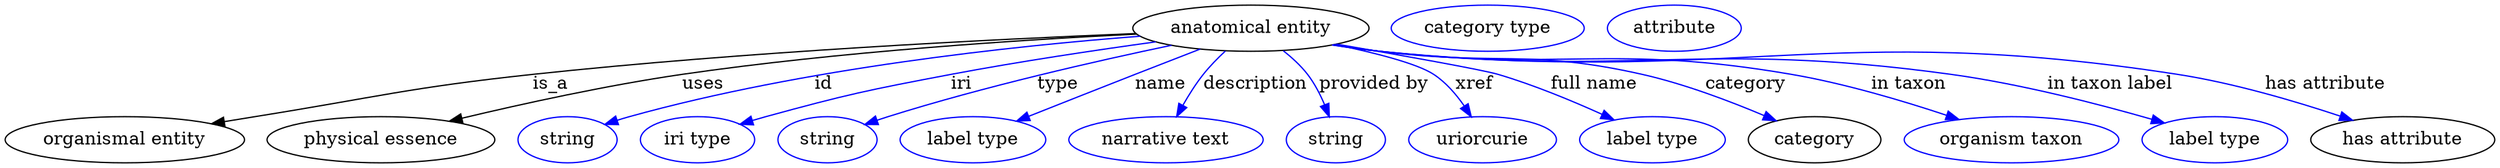 digraph {
	graph [bb="0,0,1934.4,123"];
	node [label="\N"];
	"anatomical entity"	[height=0.5,
		label="anatomical entity",
		pos="967.94,105",
		width=2.5456];
	"organismal entity"	[height=0.5,
		pos="92.942,18",
		width=2.5817];
	"anatomical entity" -> "organismal entity"	[label=is_a,
		lp="423.94,61.5",
		pos="e,160.68,30.415 878.34,100.86 767.93,96.411 574.72,86.778 409.94,69 313.82,58.63 290.4,51.28 194.94,36 187.07,34.739 178.85,33.404 \
170.65,32.058"];
	"physical essence"	[height=0.5,
		pos="291.94,18",
		width=2.4553];
	"anatomical entity" -> "physical essence"	[label=uses,
		lp="542.44,61.5",
		pos="e,345.02,32.428 879.09,100.4 789.56,95.969 647.63,86.74 525.94,69 467.54,60.486 401.89,46.022 355.02,34.834"];
	id	[color=blue,
		height=0.5,
		label=string,
		pos="436.94,18",
		width=1.0652];
	"anatomical entity" -> id	[color=blue,
		label=id,
		lp="635.94,61.5",
		pos="e,465.93,29.99 881.92,98.731 784.24,91.182 620.78,73.781 484.94,36 481.83,35.135 478.63,34.172 475.44,33.155",
		style=solid];
	iri	[color=blue,
		height=0.5,
		label="iri type",
		pos="537.94,18",
		width=1.2277];
	"anatomical entity" -> iri	[color=blue,
		label=iri,
		lp="742.94,61.5",
		pos="e,571.24,29.93 893.71,94.349 847.82,88.011 787.78,79.05 734.94,69 670.86,56.813 654.88,53.14 591.94,36 588.36,35.026 584.67,33.97 \
580.97,32.877",
		style=solid];
	type	[color=blue,
		height=0.5,
		label=string,
		pos="638.94,18",
		width=1.0652];
	"anatomical entity" -> type	[color=blue,
		label=type,
		lp="817.94,61.5",
		pos="e,667.9,29.898 906.21,91.683 848.63,79.59 760.63,59.563 685.94,36 683.19,35.131 680.36,34.201 677.51,33.24",
		style=solid];
	name	[color=blue,
		height=0.5,
		label="label type",
		pos="751.94,18",
		width=1.5707];
	"anatomical entity" -> name	[color=blue,
		label=name,
		lp="897.94,61.5",
		pos="e,785.88,32.539 928.49,88.725 912.76,82.615 894.48,75.498 877.94,69 850.39,58.174 819.49,45.914 795.18,36.244",
		style=solid];
	description	[color=blue,
		height=0.5,
		label="narrative text",
		pos="901.94,18",
		width=2.0943];
	"anatomical entity" -> description	[color=blue,
		label=description,
		lp="971.44,61.5",
		pos="e,910.22,35.979 948.06,87.166 942.19,81.694 935.99,75.379 930.94,69 925.12,61.647 919.69,53.001 915.13,44.985",
		style=solid];
	"provided by"	[color=blue,
		height=0.5,
		label=string,
		pos="1033.9,18",
		width=1.0652];
	"anatomical entity" -> "provided by"	[color=blue,
		label="provided by",
		lp="1063.4,61.5",
		pos="e,1028.8,35.85 993.14,87.354 999.86,82.065 1006.7,75.803 1011.9,69 1017.4,61.951 1021.8,53.351 1025.2,45.285",
		style=solid];
	xref	[color=blue,
		height=0.5,
		label=uriorcurie,
		pos="1147.9,18",
		width=1.5887];
	"anatomical entity" -> xref	[color=blue,
		label=xref,
		lp="1141.4,61.5",
		pos="e,1139.2,35.81 1033.3,92.261 1064.1,85.852 1097,77.505 1109.9,69 1119.4,62.804 1127.4,53.445 1133.6,44.493",
		style=solid];
	"full name"	[color=blue,
		height=0.5,
		label="label type",
		pos="1279.9,18",
		width=1.5707];
	"anatomical entity" -> "full name"	[color=blue,
		label="full name",
		lp="1234.4,61.5",
		pos="e,1250,33.585 1034.4,92.6 1085,83.811 1147.9,72.573 1159.9,69 1187.7,60.786 1217.8,48.244 1240.9,37.777",
		style=solid];
	category	[height=0.5,
		pos="1405.9,18",
		width=1.4263];
	"anatomical entity" -> category	[color=blue,
		label=category,
		lp="1352.4,61.5",
		pos="e,1376.1,32.811 1032.6,92.219 1044.4,90.308 1056.5,88.475 1067.9,87 1158.2,75.363 1183.2,89.091 1271.9,69 1304.8,61.556 1340.5,47.936 \
1366.8,36.79",
		style=solid];
	"in taxon"	[color=blue,
		height=0.5,
		label="organism taxon",
		pos="1558.9,18",
		width=2.3109];
	"anatomical entity" -> "in taxon"	[color=blue,
		label="in taxon",
		lp="1478.9,61.5",
		pos="e,1518.1,33.809 1031.8,92.046 1043.8,90.117 1056.2,88.322 1067.9,87 1209.5,71.038 1247.6,93.146 1387.9,69 1429.3,61.89 1474.8,48.282 \
1508.5,37.055",
		style=solid];
	"in taxon label"	[color=blue,
		height=0.5,
		label="label type",
		pos="1716.9,18",
		width=1.5707];
	"anatomical entity" -> "in taxon label"	[color=blue,
		label="in taxon label",
		lp="1635.4,61.5",
		pos="e,1677.7,31.111 1031.3,91.981 1043.4,90.033 1056,88.249 1067.9,87 1264.4,66.408 1316.3,95.934 1511.9,69 1566.1,61.546 1626.8,45.797 \
1667.9,33.954",
		style=solid];
	"has attribute"	[height=0.5,
		pos="1862.9,18",
		width=1.9859];
	"anatomical entity" -> "has attribute"	[color=blue,
		label="has attribute",
		lp="1802.9,61.5",
		pos="e,1824,33.175 1031,91.913 1043.2,89.959 1055.9,88.189 1067.9,87 1342.3,59.833 1415.5,111.19 1687.9,69 1731.4,62.265 1779.4,48.063 \
1814.1,36.51",
		style=solid];
	"named thing_category"	[color=blue,
		height=0.5,
		label="category type",
		pos="1151.9,105",
		width=2.0762];
	"organismal entity_has attribute"	[color=blue,
		height=0.5,
		label=attribute,
		pos="1296.9,105",
		width=1.4443];
}
